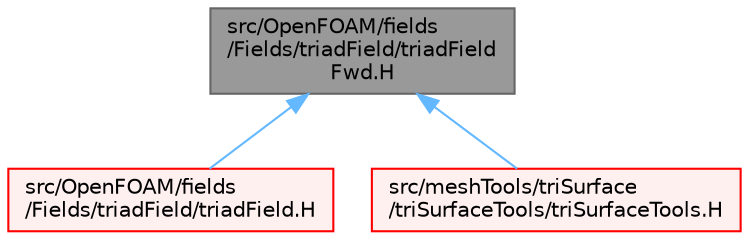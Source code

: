digraph "src/OpenFOAM/fields/Fields/triadField/triadFieldFwd.H"
{
 // LATEX_PDF_SIZE
  bgcolor="transparent";
  edge [fontname=Helvetica,fontsize=10,labelfontname=Helvetica,labelfontsize=10];
  node [fontname=Helvetica,fontsize=10,shape=box,height=0.2,width=0.4];
  Node1 [id="Node000001",label="src/OpenFOAM/fields\l/Fields/triadField/triadField\lFwd.H",height=0.2,width=0.4,color="gray40", fillcolor="grey60", style="filled", fontcolor="black",tooltip="Forward declarations of Field<T> triad specialisation."];
  Node1 -> Node2 [id="edge1_Node000001_Node000002",dir="back",color="steelblue1",style="solid",tooltip=" "];
  Node2 [id="Node000002",label="src/OpenFOAM/fields\l/Fields/triadField/triadField.H",height=0.2,width=0.4,color="red", fillcolor="#FFF0F0", style="filled",URL="$triadField_8H.html",tooltip=" "];
  Node1 -> Node28 [id="edge2_Node000001_Node000028",dir="back",color="steelblue1",style="solid",tooltip=" "];
  Node28 [id="Node000028",label="src/meshTools/triSurface\l/triSurfaceTools/triSurfaceTools.H",height=0.2,width=0.4,color="red", fillcolor="#FFF0F0", style="filled",URL="$triSurfaceTools_8H.html",tooltip=" "];
}
